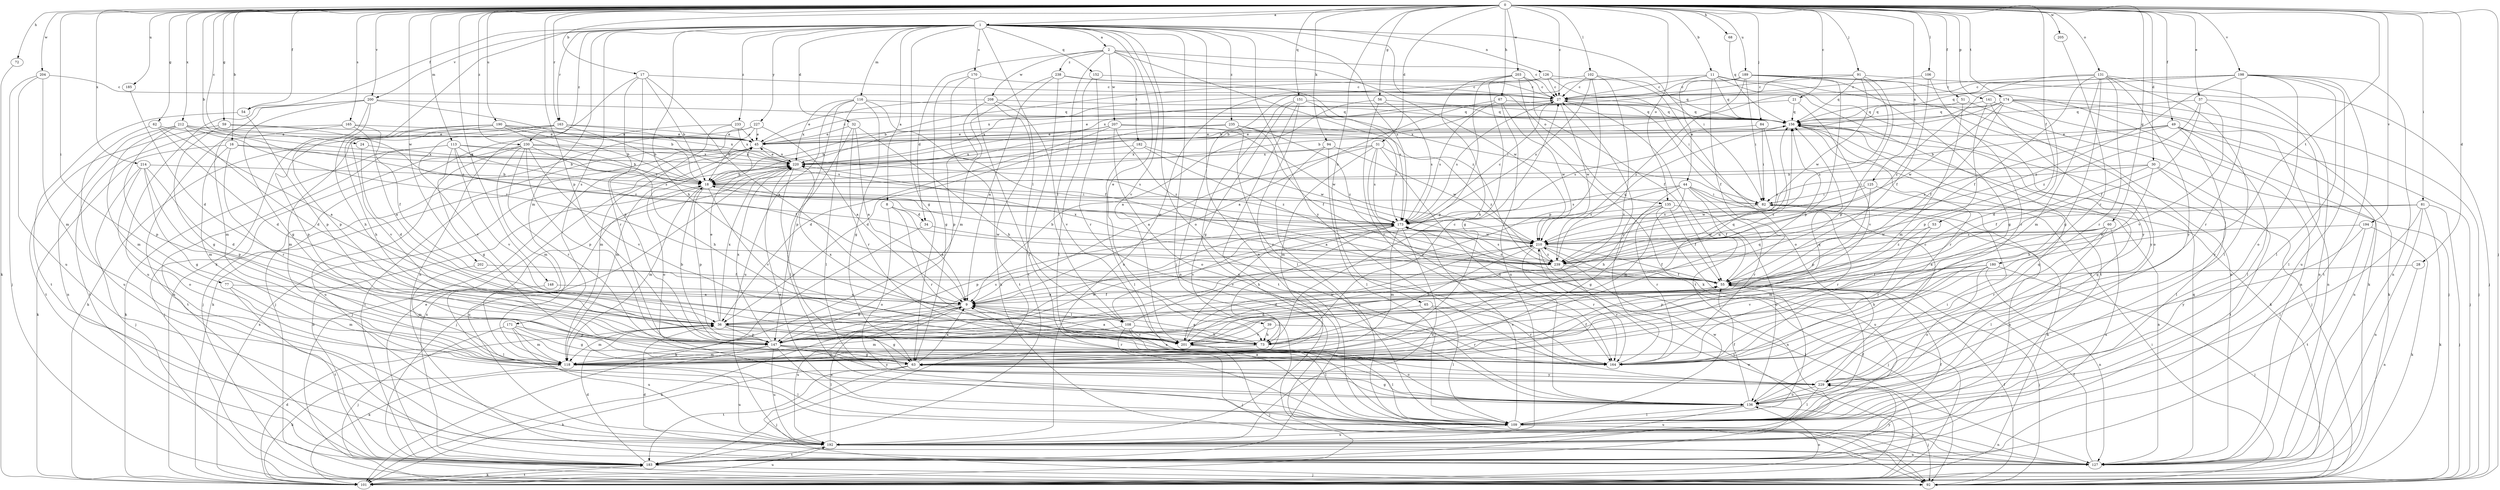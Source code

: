 strict digraph  {
0;
1;
2;
8;
9;
11;
16;
17;
18;
21;
24;
27;
28;
30;
31;
32;
34;
36;
37;
39;
44;
45;
49;
51;
53;
54;
55;
56;
59;
60;
62;
63;
65;
67;
68;
72;
73;
77;
81;
82;
84;
91;
92;
94;
101;
102;
106;
108;
109;
113;
116;
118;
125;
126;
127;
131;
135;
136;
141;
147;
148;
151;
152;
156;
163;
164;
165;
170;
171;
173;
174;
180;
182;
183;
185;
189;
190;
192;
194;
198;
200;
201;
202;
203;
204;
205;
207;
208;
210;
212;
214;
220;
227;
229;
230;
233;
235;
238;
239;
0 -> 1  [label=a];
0 -> 11  [label=b];
0 -> 16  [label=b];
0 -> 17  [label=b];
0 -> 18  [label=b];
0 -> 21  [label=c];
0 -> 24  [label=c];
0 -> 27  [label=c];
0 -> 28  [label=d];
0 -> 30  [label=d];
0 -> 31  [label=d];
0 -> 37  [label=e];
0 -> 49  [label=f];
0 -> 51  [label=f];
0 -> 53  [label=f];
0 -> 54  [label=f];
0 -> 56  [label=g];
0 -> 59  [label=g];
0 -> 60  [label=g];
0 -> 62  [label=g];
0 -> 65  [label=h];
0 -> 67  [label=h];
0 -> 68  [label=h];
0 -> 72  [label=h];
0 -> 77  [label=i];
0 -> 81  [label=i];
0 -> 84  [label=j];
0 -> 91  [label=j];
0 -> 92  [label=j];
0 -> 94  [label=k];
0 -> 102  [label=l];
0 -> 106  [label=l];
0 -> 113  [label=m];
0 -> 125  [label=n];
0 -> 131  [label=o];
0 -> 135  [label=o];
0 -> 141  [label=p];
0 -> 147  [label=p];
0 -> 148  [label=q];
0 -> 151  [label=q];
0 -> 163  [label=r];
0 -> 165  [label=s];
0 -> 174  [label=t];
0 -> 180  [label=t];
0 -> 185  [label=u];
0 -> 189  [label=u];
0 -> 190  [label=u];
0 -> 194  [label=v];
0 -> 198  [label=v];
0 -> 200  [label=v];
0 -> 202  [label=w];
0 -> 203  [label=w];
0 -> 204  [label=w];
0 -> 205  [label=w];
0 -> 212  [label=x];
0 -> 214  [label=x];
0 -> 230  [label=z];
1 -> 2  [label=a];
1 -> 8  [label=a];
1 -> 32  [label=d];
1 -> 39  [label=e];
1 -> 54  [label=f];
1 -> 63  [label=g];
1 -> 73  [label=h];
1 -> 82  [label=i];
1 -> 92  [label=j];
1 -> 101  [label=k];
1 -> 108  [label=l];
1 -> 116  [label=m];
1 -> 118  [label=m];
1 -> 126  [label=n];
1 -> 127  [label=n];
1 -> 135  [label=o];
1 -> 136  [label=o];
1 -> 152  [label=q];
1 -> 163  [label=r];
1 -> 170  [label=s];
1 -> 171  [label=s];
1 -> 173  [label=s];
1 -> 200  [label=v];
1 -> 201  [label=v];
1 -> 227  [label=y];
1 -> 229  [label=y];
1 -> 230  [label=z];
1 -> 233  [label=z];
1 -> 235  [label=z];
2 -> 27  [label=c];
2 -> 34  [label=d];
2 -> 108  [label=l];
2 -> 182  [label=t];
2 -> 207  [label=w];
2 -> 208  [label=w];
2 -> 210  [label=w];
2 -> 238  [label=z];
2 -> 239  [label=z];
8 -> 9  [label=a];
8 -> 34  [label=d];
8 -> 136  [label=o];
8 -> 164  [label=r];
9 -> 36  [label=d];
9 -> 55  [label=f];
9 -> 101  [label=k];
9 -> 108  [label=l];
9 -> 192  [label=u];
11 -> 27  [label=c];
11 -> 44  [label=e];
11 -> 55  [label=f];
11 -> 127  [label=n];
11 -> 156  [label=q];
11 -> 183  [label=t];
11 -> 220  [label=x];
11 -> 229  [label=y];
16 -> 18  [label=b];
16 -> 101  [label=k];
16 -> 118  [label=m];
16 -> 164  [label=r];
16 -> 220  [label=x];
17 -> 9  [label=a];
17 -> 18  [label=b];
17 -> 27  [label=c];
17 -> 127  [label=n];
17 -> 147  [label=p];
17 -> 164  [label=r];
18 -> 82  [label=i];
18 -> 118  [label=m];
18 -> 147  [label=p];
18 -> 192  [label=u];
18 -> 201  [label=v];
18 -> 210  [label=w];
21 -> 45  [label=e];
21 -> 156  [label=q];
21 -> 201  [label=v];
24 -> 36  [label=d];
24 -> 220  [label=x];
27 -> 156  [label=q];
27 -> 173  [label=s];
27 -> 183  [label=t];
27 -> 210  [label=w];
27 -> 220  [label=x];
28 -> 55  [label=f];
28 -> 127  [label=n];
30 -> 18  [label=b];
30 -> 55  [label=f];
30 -> 73  [label=h];
30 -> 82  [label=i];
30 -> 109  [label=l];
30 -> 183  [label=t];
31 -> 9  [label=a];
31 -> 118  [label=m];
31 -> 136  [label=o];
31 -> 164  [label=r];
31 -> 173  [label=s];
31 -> 220  [label=x];
31 -> 239  [label=z];
32 -> 9  [label=a];
32 -> 45  [label=e];
32 -> 73  [label=h];
32 -> 109  [label=l];
32 -> 164  [label=r];
34 -> 101  [label=k];
34 -> 210  [label=w];
36 -> 45  [label=e];
36 -> 63  [label=g];
36 -> 118  [label=m];
36 -> 147  [label=p];
36 -> 164  [label=r];
36 -> 220  [label=x];
37 -> 55  [label=f];
37 -> 109  [label=l];
37 -> 156  [label=q];
37 -> 201  [label=v];
37 -> 239  [label=z];
39 -> 73  [label=h];
39 -> 164  [label=r];
39 -> 201  [label=v];
44 -> 9  [label=a];
44 -> 55  [label=f];
44 -> 73  [label=h];
44 -> 82  [label=i];
44 -> 101  [label=k];
44 -> 118  [label=m];
44 -> 164  [label=r];
44 -> 173  [label=s];
45 -> 27  [label=c];
45 -> 92  [label=j];
45 -> 118  [label=m];
45 -> 136  [label=o];
45 -> 183  [label=t];
45 -> 220  [label=x];
49 -> 18  [label=b];
49 -> 45  [label=e];
49 -> 92  [label=j];
49 -> 109  [label=l];
49 -> 127  [label=n];
49 -> 229  [label=y];
49 -> 239  [label=z];
51 -> 92  [label=j];
51 -> 118  [label=m];
51 -> 156  [label=q];
53 -> 118  [label=m];
53 -> 164  [label=r];
53 -> 210  [label=w];
54 -> 147  [label=p];
54 -> 183  [label=t];
55 -> 9  [label=a];
55 -> 36  [label=d];
55 -> 92  [label=j];
55 -> 109  [label=l];
55 -> 173  [label=s];
56 -> 9  [label=a];
56 -> 156  [label=q];
56 -> 164  [label=r];
56 -> 173  [label=s];
59 -> 45  [label=e];
59 -> 63  [label=g];
59 -> 183  [label=t];
59 -> 239  [label=z];
60 -> 9  [label=a];
60 -> 109  [label=l];
60 -> 164  [label=r];
60 -> 192  [label=u];
60 -> 210  [label=w];
60 -> 239  [label=z];
62 -> 9  [label=a];
62 -> 36  [label=d];
62 -> 45  [label=e];
62 -> 192  [label=u];
63 -> 9  [label=a];
63 -> 55  [label=f];
63 -> 92  [label=j];
63 -> 101  [label=k];
63 -> 156  [label=q];
63 -> 183  [label=t];
63 -> 229  [label=y];
65 -> 36  [label=d];
65 -> 109  [label=l];
65 -> 164  [label=r];
67 -> 9  [label=a];
67 -> 156  [label=q];
67 -> 173  [label=s];
67 -> 192  [label=u];
67 -> 210  [label=w];
68 -> 156  [label=q];
72 -> 101  [label=k];
73 -> 9  [label=a];
73 -> 27  [label=c];
73 -> 118  [label=m];
77 -> 9  [label=a];
77 -> 118  [label=m];
77 -> 183  [label=t];
81 -> 92  [label=j];
81 -> 101  [label=k];
81 -> 109  [label=l];
81 -> 127  [label=n];
81 -> 173  [label=s];
81 -> 239  [label=z];
82 -> 164  [label=r];
82 -> 173  [label=s];
82 -> 192  [label=u];
84 -> 45  [label=e];
84 -> 82  [label=i];
84 -> 239  [label=z];
91 -> 18  [label=b];
91 -> 27  [label=c];
91 -> 92  [label=j];
91 -> 147  [label=p];
91 -> 156  [label=q];
91 -> 210  [label=w];
91 -> 239  [label=z];
92 -> 55  [label=f];
92 -> 82  [label=i];
94 -> 109  [label=l];
94 -> 127  [label=n];
94 -> 210  [label=w];
94 -> 220  [label=x];
101 -> 36  [label=d];
101 -> 136  [label=o];
101 -> 183  [label=t];
101 -> 192  [label=u];
101 -> 210  [label=w];
101 -> 220  [label=x];
101 -> 229  [label=y];
102 -> 18  [label=b];
102 -> 27  [label=c];
102 -> 136  [label=o];
102 -> 147  [label=p];
102 -> 173  [label=s];
102 -> 201  [label=v];
106 -> 27  [label=c];
106 -> 55  [label=f];
106 -> 164  [label=r];
108 -> 73  [label=h];
108 -> 92  [label=j];
108 -> 109  [label=l];
108 -> 118  [label=m];
108 -> 156  [label=q];
108 -> 173  [label=s];
108 -> 201  [label=v];
109 -> 55  [label=f];
109 -> 127  [label=n];
109 -> 156  [label=q];
109 -> 173  [label=s];
109 -> 192  [label=u];
109 -> 210  [label=w];
109 -> 220  [label=x];
113 -> 18  [label=b];
113 -> 55  [label=f];
113 -> 63  [label=g];
113 -> 101  [label=k];
113 -> 173  [label=s];
113 -> 183  [label=t];
113 -> 201  [label=v];
113 -> 220  [label=x];
116 -> 55  [label=f];
116 -> 63  [label=g];
116 -> 109  [label=l];
116 -> 147  [label=p];
116 -> 156  [label=q];
116 -> 192  [label=u];
116 -> 220  [label=x];
118 -> 101  [label=k];
118 -> 109  [label=l];
118 -> 156  [label=q];
118 -> 192  [label=u];
125 -> 82  [label=i];
125 -> 127  [label=n];
125 -> 147  [label=p];
125 -> 210  [label=w];
126 -> 27  [label=c];
126 -> 82  [label=i];
126 -> 127  [label=n];
126 -> 156  [label=q];
126 -> 192  [label=u];
127 -> 36  [label=d];
127 -> 55  [label=f];
127 -> 156  [label=q];
131 -> 27  [label=c];
131 -> 55  [label=f];
131 -> 63  [label=g];
131 -> 109  [label=l];
131 -> 118  [label=m];
131 -> 127  [label=n];
131 -> 164  [label=r];
131 -> 229  [label=y];
131 -> 239  [label=z];
135 -> 55  [label=f];
135 -> 63  [label=g];
135 -> 136  [label=o];
135 -> 164  [label=r];
135 -> 173  [label=s];
135 -> 192  [label=u];
136 -> 9  [label=a];
136 -> 55  [label=f];
136 -> 63  [label=g];
136 -> 82  [label=i];
136 -> 92  [label=j];
136 -> 109  [label=l];
136 -> 156  [label=q];
136 -> 192  [label=u];
141 -> 127  [label=n];
141 -> 147  [label=p];
141 -> 156  [label=q];
141 -> 229  [label=y];
147 -> 18  [label=b];
147 -> 63  [label=g];
147 -> 101  [label=k];
147 -> 109  [label=l];
147 -> 118  [label=m];
147 -> 164  [label=r];
147 -> 173  [label=s];
147 -> 192  [label=u];
147 -> 210  [label=w];
147 -> 220  [label=x];
147 -> 229  [label=y];
148 -> 9  [label=a];
148 -> 109  [label=l];
151 -> 63  [label=g];
151 -> 82  [label=i];
151 -> 109  [label=l];
151 -> 156  [label=q];
151 -> 183  [label=t];
151 -> 192  [label=u];
152 -> 27  [label=c];
152 -> 109  [label=l];
152 -> 164  [label=r];
156 -> 45  [label=e];
156 -> 92  [label=j];
156 -> 101  [label=k];
156 -> 164  [label=r];
156 -> 173  [label=s];
163 -> 18  [label=b];
163 -> 45  [label=e];
163 -> 101  [label=k];
163 -> 118  [label=m];
163 -> 173  [label=s];
163 -> 201  [label=v];
164 -> 27  [label=c];
165 -> 9  [label=a];
165 -> 45  [label=e];
165 -> 55  [label=f];
165 -> 127  [label=n];
165 -> 183  [label=t];
170 -> 27  [label=c];
170 -> 63  [label=g];
170 -> 101  [label=k];
170 -> 109  [label=l];
171 -> 63  [label=g];
171 -> 92  [label=j];
171 -> 118  [label=m];
171 -> 147  [label=p];
171 -> 192  [label=u];
173 -> 27  [label=c];
173 -> 73  [label=h];
173 -> 118  [label=m];
173 -> 127  [label=n];
173 -> 147  [label=p];
173 -> 192  [label=u];
173 -> 201  [label=v];
173 -> 210  [label=w];
174 -> 18  [label=b];
174 -> 36  [label=d];
174 -> 55  [label=f];
174 -> 92  [label=j];
174 -> 101  [label=k];
174 -> 127  [label=n];
174 -> 156  [label=q];
174 -> 210  [label=w];
174 -> 220  [label=x];
180 -> 55  [label=f];
180 -> 73  [label=h];
180 -> 92  [label=j];
180 -> 127  [label=n];
180 -> 136  [label=o];
180 -> 147  [label=p];
180 -> 201  [label=v];
182 -> 109  [label=l];
182 -> 210  [label=w];
182 -> 220  [label=x];
182 -> 239  [label=z];
183 -> 18  [label=b];
183 -> 36  [label=d];
183 -> 45  [label=e];
183 -> 92  [label=j];
183 -> 101  [label=k];
183 -> 220  [label=x];
183 -> 229  [label=y];
185 -> 36  [label=d];
189 -> 27  [label=c];
189 -> 63  [label=g];
189 -> 82  [label=i];
189 -> 101  [label=k];
189 -> 136  [label=o];
189 -> 147  [label=p];
189 -> 220  [label=x];
189 -> 239  [label=z];
190 -> 18  [label=b];
190 -> 45  [label=e];
190 -> 73  [label=h];
190 -> 147  [label=p];
190 -> 173  [label=s];
190 -> 201  [label=v];
190 -> 220  [label=x];
192 -> 9  [label=a];
192 -> 55  [label=f];
192 -> 127  [label=n];
192 -> 183  [label=t];
194 -> 101  [label=k];
194 -> 183  [label=t];
194 -> 210  [label=w];
194 -> 229  [label=y];
198 -> 18  [label=b];
198 -> 27  [label=c];
198 -> 109  [label=l];
198 -> 127  [label=n];
198 -> 136  [label=o];
198 -> 156  [label=q];
198 -> 164  [label=r];
198 -> 183  [label=t];
198 -> 192  [label=u];
198 -> 239  [label=z];
200 -> 18  [label=b];
200 -> 63  [label=g];
200 -> 73  [label=h];
200 -> 118  [label=m];
200 -> 147  [label=p];
200 -> 156  [label=q];
200 -> 192  [label=u];
201 -> 9  [label=a];
201 -> 92  [label=j];
201 -> 109  [label=l];
201 -> 136  [label=o];
201 -> 156  [label=q];
201 -> 210  [label=w];
201 -> 220  [label=x];
202 -> 55  [label=f];
202 -> 118  [label=m];
203 -> 27  [label=c];
203 -> 55  [label=f];
203 -> 63  [label=g];
203 -> 73  [label=h];
203 -> 101  [label=k];
203 -> 147  [label=p];
204 -> 27  [label=c];
204 -> 92  [label=j];
204 -> 118  [label=m];
204 -> 192  [label=u];
205 -> 164  [label=r];
207 -> 18  [label=b];
207 -> 36  [label=d];
207 -> 45  [label=e];
207 -> 136  [label=o];
207 -> 173  [label=s];
207 -> 210  [label=w];
207 -> 239  [label=z];
208 -> 45  [label=e];
208 -> 147  [label=p];
208 -> 156  [label=q];
208 -> 183  [label=t];
208 -> 201  [label=v];
210 -> 55  [label=f];
210 -> 73  [label=h];
210 -> 92  [label=j];
210 -> 164  [label=r];
210 -> 183  [label=t];
210 -> 239  [label=z];
212 -> 36  [label=d];
212 -> 45  [label=e];
212 -> 118  [label=m];
212 -> 127  [label=n];
212 -> 147  [label=p];
212 -> 173  [label=s];
212 -> 239  [label=z];
214 -> 18  [label=b];
214 -> 36  [label=d];
214 -> 63  [label=g];
214 -> 92  [label=j];
214 -> 136  [label=o];
214 -> 147  [label=p];
220 -> 18  [label=b];
220 -> 45  [label=e];
220 -> 92  [label=j];
220 -> 229  [label=y];
227 -> 9  [label=a];
227 -> 18  [label=b];
227 -> 45  [label=e];
227 -> 92  [label=j];
227 -> 101  [label=k];
229 -> 9  [label=a];
229 -> 27  [label=c];
229 -> 109  [label=l];
229 -> 136  [label=o];
230 -> 73  [label=h];
230 -> 92  [label=j];
230 -> 118  [label=m];
230 -> 147  [label=p];
230 -> 164  [label=r];
230 -> 173  [label=s];
230 -> 192  [label=u];
230 -> 201  [label=v];
230 -> 220  [label=x];
233 -> 45  [label=e];
233 -> 92  [label=j];
233 -> 118  [label=m];
233 -> 220  [label=x];
235 -> 36  [label=d];
235 -> 45  [label=e];
235 -> 55  [label=f];
235 -> 164  [label=r];
235 -> 239  [label=z];
238 -> 9  [label=a];
238 -> 27  [label=c];
238 -> 118  [label=m];
238 -> 173  [label=s];
238 -> 183  [label=t];
239 -> 18  [label=b];
239 -> 55  [label=f];
239 -> 156  [label=q];
239 -> 164  [label=r];
239 -> 173  [label=s];
239 -> 220  [label=x];
}

